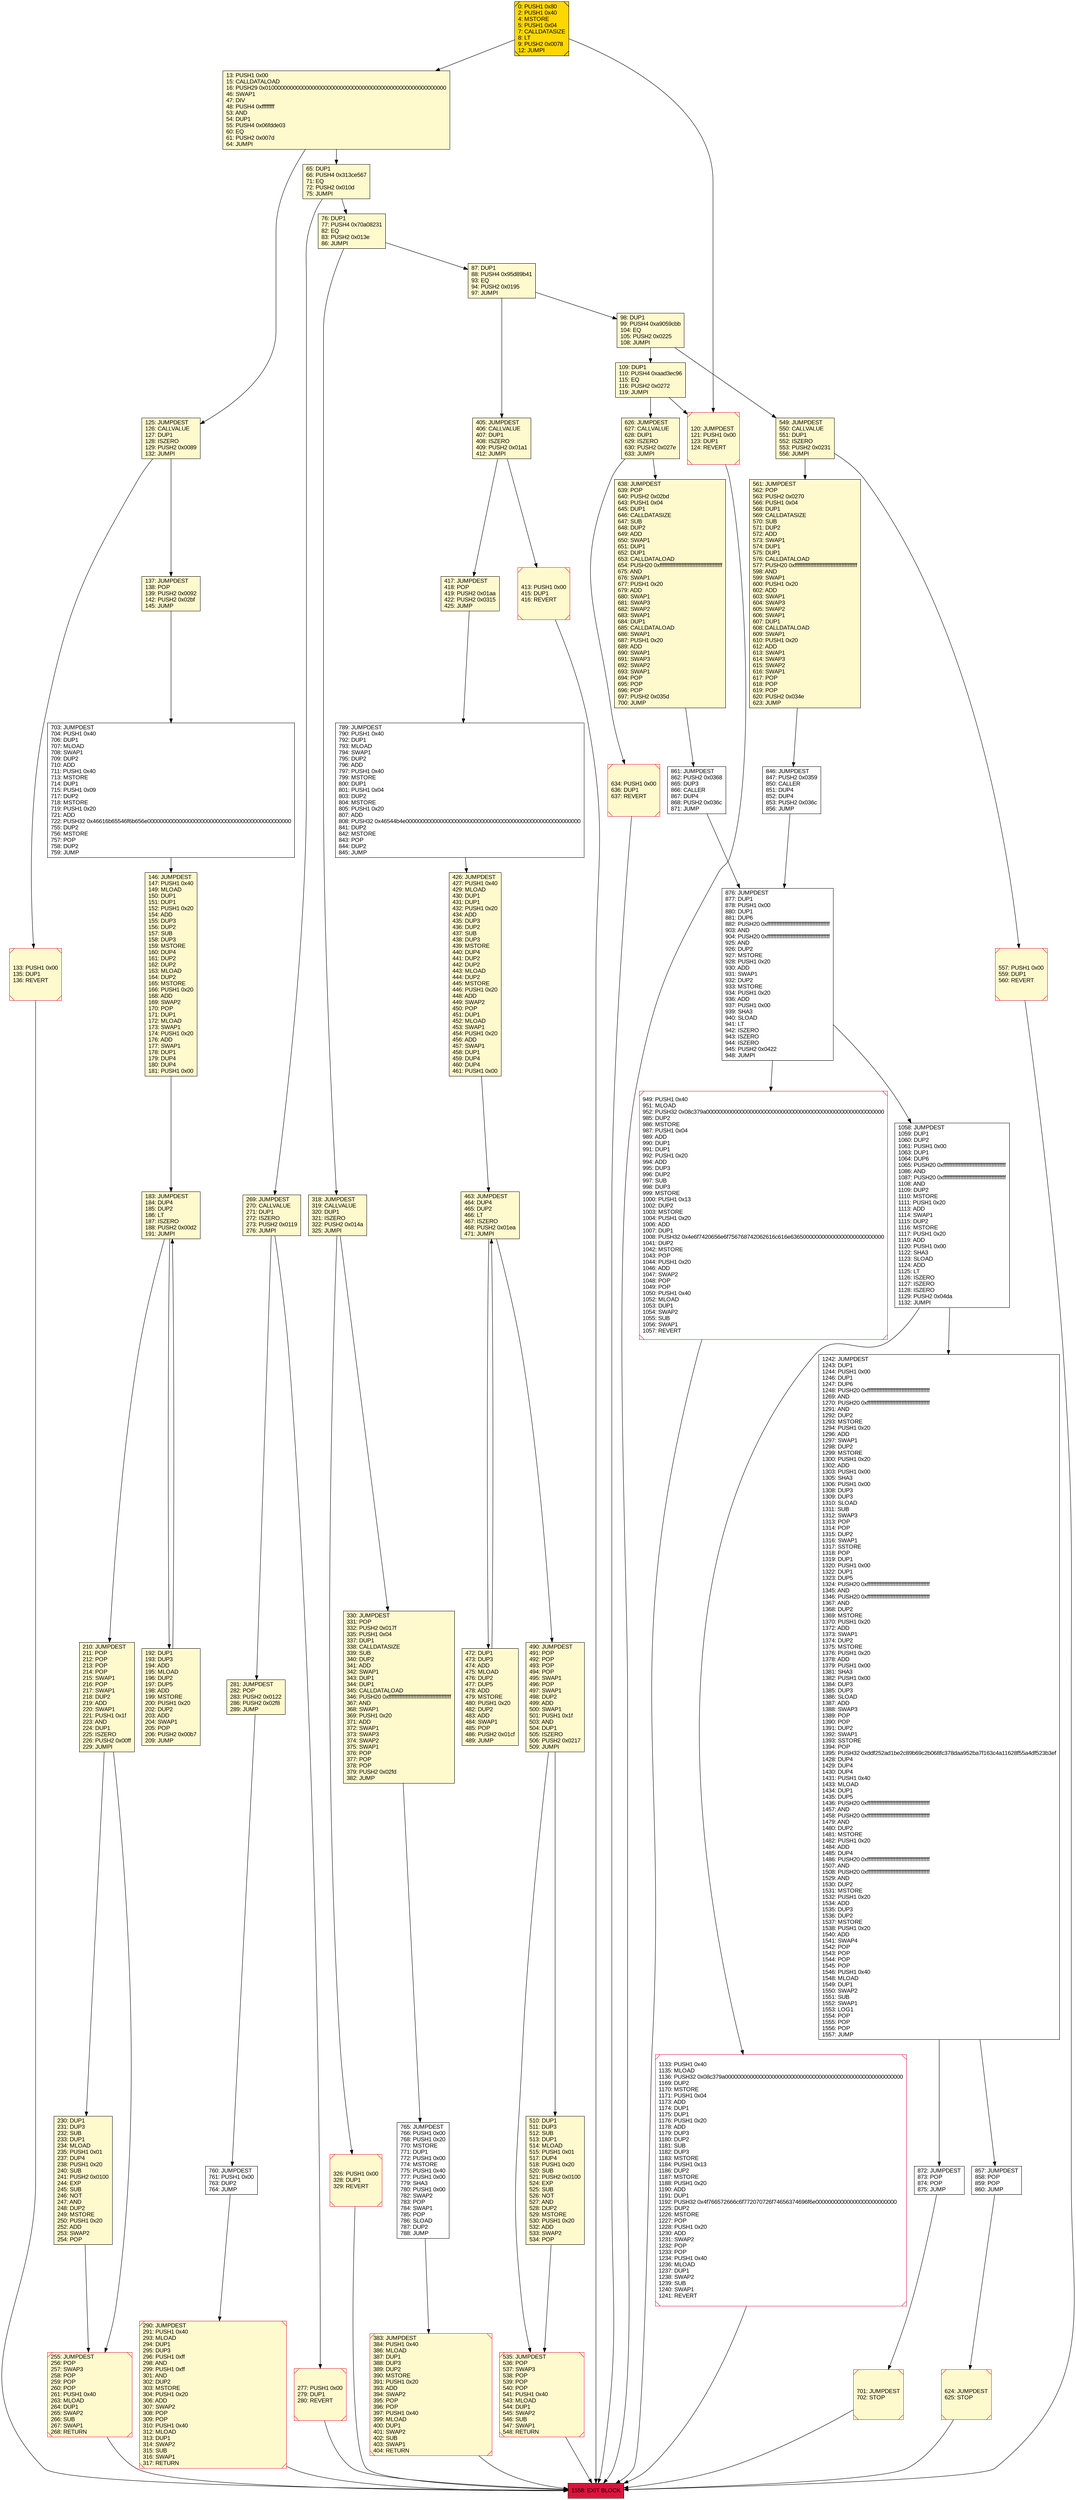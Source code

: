 digraph G {
bgcolor=transparent rankdir=UD;
node [shape=box style=filled color=black fillcolor=white fontname=arial fontcolor=black];
183 [label="183: JUMPDEST\l184: DUP4\l185: DUP2\l186: LT\l187: ISZERO\l188: PUSH2 0x00d2\l191: JUMPI\l" fillcolor=lemonchiffon ];
703 [label="703: JUMPDEST\l704: PUSH1 0x40\l706: DUP1\l707: MLOAD\l708: SWAP1\l709: DUP2\l710: ADD\l711: PUSH1 0x40\l713: MSTORE\l714: DUP1\l715: PUSH1 0x09\l717: DUP2\l718: MSTORE\l719: PUSH1 0x20\l721: ADD\l722: PUSH32 0x46616b65546f6b656e0000000000000000000000000000000000000000000000\l755: DUP2\l756: MSTORE\l757: POP\l758: DUP2\l759: JUMP\l" ];
417 [label="417: JUMPDEST\l418: POP\l419: PUSH2 0x01aa\l422: PUSH2 0x0315\l425: JUMP\l" fillcolor=lemonchiffon ];
789 [label="789: JUMPDEST\l790: PUSH1 0x40\l792: DUP1\l793: MLOAD\l794: SWAP1\l795: DUP2\l796: ADD\l797: PUSH1 0x40\l799: MSTORE\l800: DUP1\l801: PUSH1 0x04\l803: DUP2\l804: MSTORE\l805: PUSH1 0x20\l807: ADD\l808: PUSH32 0x46544b4e00000000000000000000000000000000000000000000000000000000\l841: DUP2\l842: MSTORE\l843: POP\l844: DUP2\l845: JUMP\l" ];
330 [label="330: JUMPDEST\l331: POP\l332: PUSH2 0x017f\l335: PUSH1 0x04\l337: DUP1\l338: CALLDATASIZE\l339: SUB\l340: DUP2\l341: ADD\l342: SWAP1\l343: DUP1\l344: DUP1\l345: CALLDATALOAD\l346: PUSH20 0xffffffffffffffffffffffffffffffffffffffff\l367: AND\l368: SWAP1\l369: PUSH1 0x20\l371: ADD\l372: SWAP1\l373: SWAP3\l374: SWAP2\l375: SWAP1\l376: POP\l377: POP\l378: POP\l379: PUSH2 0x02fd\l382: JUMP\l" fillcolor=lemonchiffon ];
109 [label="109: DUP1\l110: PUSH4 0xaad3ec96\l115: EQ\l116: PUSH2 0x0272\l119: JUMPI\l" fillcolor=lemonchiffon ];
626 [label="626: JUMPDEST\l627: CALLVALUE\l628: DUP1\l629: ISZERO\l630: PUSH2 0x027e\l633: JUMPI\l" fillcolor=lemonchiffon ];
210 [label="210: JUMPDEST\l211: POP\l212: POP\l213: POP\l214: POP\l215: SWAP1\l216: POP\l217: SWAP1\l218: DUP2\l219: ADD\l220: SWAP1\l221: PUSH1 0x1f\l223: AND\l224: DUP1\l225: ISZERO\l226: PUSH2 0x00ff\l229: JUMPI\l" fillcolor=lemonchiffon ];
557 [label="557: PUSH1 0x00\l559: DUP1\l560: REVERT\l" fillcolor=lemonchiffon shape=Msquare color=crimson ];
535 [label="535: JUMPDEST\l536: POP\l537: SWAP3\l538: POP\l539: POP\l540: POP\l541: PUSH1 0x40\l543: MLOAD\l544: DUP1\l545: SWAP2\l546: SUB\l547: SWAP1\l548: RETURN\l" fillcolor=lemonchiffon shape=Msquare color=crimson ];
318 [label="318: JUMPDEST\l319: CALLVALUE\l320: DUP1\l321: ISZERO\l322: PUSH2 0x014a\l325: JUMPI\l" fillcolor=lemonchiffon ];
1133 [label="1133: PUSH1 0x40\l1135: MLOAD\l1136: PUSH32 0x08c379a000000000000000000000000000000000000000000000000000000000\l1169: DUP2\l1170: MSTORE\l1171: PUSH1 0x04\l1173: ADD\l1174: DUP1\l1175: DUP1\l1176: PUSH1 0x20\l1178: ADD\l1179: DUP3\l1180: DUP2\l1181: SUB\l1182: DUP3\l1183: MSTORE\l1184: PUSH1 0x13\l1186: DUP2\l1187: MSTORE\l1188: PUSH1 0x20\l1190: ADD\l1191: DUP1\l1192: PUSH32 0x4f766572666c6f772070726f74656374696f6e00000000000000000000000000\l1225: DUP2\l1226: MSTORE\l1227: POP\l1228: PUSH1 0x20\l1230: ADD\l1231: SWAP2\l1232: POP\l1233: POP\l1234: PUSH1 0x40\l1236: MLOAD\l1237: DUP1\l1238: SWAP2\l1239: SUB\l1240: SWAP1\l1241: REVERT\l" shape=Msquare color=crimson ];
857 [label="857: JUMPDEST\l858: POP\l859: POP\l860: JUMP\l" ];
1558 [label="1558: EXIT BLOCK\l" fillcolor=crimson ];
290 [label="290: JUMPDEST\l291: PUSH1 0x40\l293: MLOAD\l294: DUP1\l295: DUP3\l296: PUSH1 0xff\l298: AND\l299: PUSH1 0xff\l301: AND\l302: DUP2\l303: MSTORE\l304: PUSH1 0x20\l306: ADD\l307: SWAP2\l308: POP\l309: POP\l310: PUSH1 0x40\l312: MLOAD\l313: DUP1\l314: SWAP2\l315: SUB\l316: SWAP1\l317: RETURN\l" fillcolor=lemonchiffon shape=Msquare color=crimson ];
846 [label="846: JUMPDEST\l847: PUSH2 0x0359\l850: CALLER\l851: DUP4\l852: DUP4\l853: PUSH2 0x036c\l856: JUMP\l" ];
463 [label="463: JUMPDEST\l464: DUP4\l465: DUP2\l466: LT\l467: ISZERO\l468: PUSH2 0x01ea\l471: JUMPI\l" fillcolor=lemonchiffon ];
426 [label="426: JUMPDEST\l427: PUSH1 0x40\l429: MLOAD\l430: DUP1\l431: DUP1\l432: PUSH1 0x20\l434: ADD\l435: DUP3\l436: DUP2\l437: SUB\l438: DUP3\l439: MSTORE\l440: DUP4\l441: DUP2\l442: DUP2\l443: MLOAD\l444: DUP2\l445: MSTORE\l446: PUSH1 0x20\l448: ADD\l449: SWAP2\l450: POP\l451: DUP1\l452: MLOAD\l453: SWAP1\l454: PUSH1 0x20\l456: ADD\l457: SWAP1\l458: DUP1\l459: DUP4\l460: DUP4\l461: PUSH1 0x00\l" fillcolor=lemonchiffon ];
760 [label="760: JUMPDEST\l761: PUSH1 0x00\l763: DUP2\l764: JUMP\l" ];
146 [label="146: JUMPDEST\l147: PUSH1 0x40\l149: MLOAD\l150: DUP1\l151: DUP1\l152: PUSH1 0x20\l154: ADD\l155: DUP3\l156: DUP2\l157: SUB\l158: DUP3\l159: MSTORE\l160: DUP4\l161: DUP2\l162: DUP2\l163: MLOAD\l164: DUP2\l165: MSTORE\l166: PUSH1 0x20\l168: ADD\l169: SWAP2\l170: POP\l171: DUP1\l172: MLOAD\l173: SWAP1\l174: PUSH1 0x20\l176: ADD\l177: SWAP1\l178: DUP1\l179: DUP4\l180: DUP4\l181: PUSH1 0x00\l" fillcolor=lemonchiffon ];
561 [label="561: JUMPDEST\l562: POP\l563: PUSH2 0x0270\l566: PUSH1 0x04\l568: DUP1\l569: CALLDATASIZE\l570: SUB\l571: DUP2\l572: ADD\l573: SWAP1\l574: DUP1\l575: DUP1\l576: CALLDATALOAD\l577: PUSH20 0xffffffffffffffffffffffffffffffffffffffff\l598: AND\l599: SWAP1\l600: PUSH1 0x20\l602: ADD\l603: SWAP1\l604: SWAP3\l605: SWAP2\l606: SWAP1\l607: DUP1\l608: CALLDATALOAD\l609: SWAP1\l610: PUSH1 0x20\l612: ADD\l613: SWAP1\l614: SWAP3\l615: SWAP2\l616: SWAP1\l617: POP\l618: POP\l619: POP\l620: PUSH2 0x034e\l623: JUMP\l" fillcolor=lemonchiffon ];
638 [label="638: JUMPDEST\l639: POP\l640: PUSH2 0x02bd\l643: PUSH1 0x04\l645: DUP1\l646: CALLDATASIZE\l647: SUB\l648: DUP2\l649: ADD\l650: SWAP1\l651: DUP1\l652: DUP1\l653: CALLDATALOAD\l654: PUSH20 0xffffffffffffffffffffffffffffffffffffffff\l675: AND\l676: SWAP1\l677: PUSH1 0x20\l679: ADD\l680: SWAP1\l681: SWAP3\l682: SWAP2\l683: SWAP1\l684: DUP1\l685: CALLDATALOAD\l686: SWAP1\l687: PUSH1 0x20\l689: ADD\l690: SWAP1\l691: SWAP3\l692: SWAP2\l693: SWAP1\l694: POP\l695: POP\l696: POP\l697: PUSH2 0x035d\l700: JUMP\l" fillcolor=lemonchiffon ];
872 [label="872: JUMPDEST\l873: POP\l874: POP\l875: JUMP\l" ];
133 [label="133: PUSH1 0x00\l135: DUP1\l136: REVERT\l" fillcolor=lemonchiffon shape=Msquare color=crimson ];
98 [label="98: DUP1\l99: PUSH4 0xa9059cbb\l104: EQ\l105: PUSH2 0x0225\l108: JUMPI\l" fillcolor=lemonchiffon ];
765 [label="765: JUMPDEST\l766: PUSH1 0x00\l768: PUSH1 0x20\l770: MSTORE\l771: DUP1\l772: PUSH1 0x00\l774: MSTORE\l775: PUSH1 0x40\l777: PUSH1 0x00\l779: SHA3\l780: PUSH1 0x00\l782: SWAP2\l783: POP\l784: SWAP1\l785: POP\l786: SLOAD\l787: DUP2\l788: JUMP\l" ];
701 [label="701: JUMPDEST\l702: STOP\l" fillcolor=lemonchiffon shape=Msquare color=crimson ];
281 [label="281: JUMPDEST\l282: POP\l283: PUSH2 0x0122\l286: PUSH2 0x02f8\l289: JUMP\l" fillcolor=lemonchiffon ];
277 [label="277: PUSH1 0x00\l279: DUP1\l280: REVERT\l" fillcolor=lemonchiffon shape=Msquare color=crimson ];
125 [label="125: JUMPDEST\l126: CALLVALUE\l127: DUP1\l128: ISZERO\l129: PUSH2 0x0089\l132: JUMPI\l" fillcolor=lemonchiffon ];
0 [label="0: PUSH1 0x80\l2: PUSH1 0x40\l4: MSTORE\l5: PUSH1 0x04\l7: CALLDATASIZE\l8: LT\l9: PUSH2 0x0078\l12: JUMPI\l" fillcolor=lemonchiffon shape=Msquare fillcolor=gold ];
13 [label="13: PUSH1 0x00\l15: CALLDATALOAD\l16: PUSH29 0x0100000000000000000000000000000000000000000000000000000000\l46: SWAP1\l47: DIV\l48: PUSH4 0xffffffff\l53: AND\l54: DUP1\l55: PUSH4 0x06fdde03\l60: EQ\l61: PUSH2 0x007d\l64: JUMPI\l" fillcolor=lemonchiffon ];
413 [label="413: PUSH1 0x00\l415: DUP1\l416: REVERT\l" fillcolor=lemonchiffon shape=Msquare color=crimson ];
405 [label="405: JUMPDEST\l406: CALLVALUE\l407: DUP1\l408: ISZERO\l409: PUSH2 0x01a1\l412: JUMPI\l" fillcolor=lemonchiffon ];
876 [label="876: JUMPDEST\l877: DUP1\l878: PUSH1 0x00\l880: DUP1\l881: DUP6\l882: PUSH20 0xffffffffffffffffffffffffffffffffffffffff\l903: AND\l904: PUSH20 0xffffffffffffffffffffffffffffffffffffffff\l925: AND\l926: DUP2\l927: MSTORE\l928: PUSH1 0x20\l930: ADD\l931: SWAP1\l932: DUP2\l933: MSTORE\l934: PUSH1 0x20\l936: ADD\l937: PUSH1 0x00\l939: SHA3\l940: SLOAD\l941: LT\l942: ISZERO\l943: ISZERO\l944: ISZERO\l945: PUSH2 0x0422\l948: JUMPI\l" ];
383 [label="383: JUMPDEST\l384: PUSH1 0x40\l386: MLOAD\l387: DUP1\l388: DUP3\l389: DUP2\l390: MSTORE\l391: PUSH1 0x20\l393: ADD\l394: SWAP2\l395: POP\l396: POP\l397: PUSH1 0x40\l399: MLOAD\l400: DUP1\l401: SWAP2\l402: SUB\l403: SWAP1\l404: RETURN\l" fillcolor=lemonchiffon shape=Msquare color=crimson ];
192 [label="192: DUP1\l193: DUP3\l194: ADD\l195: MLOAD\l196: DUP2\l197: DUP5\l198: ADD\l199: MSTORE\l200: PUSH1 0x20\l202: DUP2\l203: ADD\l204: SWAP1\l205: POP\l206: PUSH2 0x00b7\l209: JUMP\l" fillcolor=lemonchiffon ];
949 [label="949: PUSH1 0x40\l951: MLOAD\l952: PUSH32 0x08c379a000000000000000000000000000000000000000000000000000000000\l985: DUP2\l986: MSTORE\l987: PUSH1 0x04\l989: ADD\l990: DUP1\l991: DUP1\l992: PUSH1 0x20\l994: ADD\l995: DUP3\l996: DUP2\l997: SUB\l998: DUP3\l999: MSTORE\l1000: PUSH1 0x13\l1002: DUP2\l1003: MSTORE\l1004: PUSH1 0x20\l1006: ADD\l1007: DUP1\l1008: PUSH32 0x4e6f7420656e6f756768742062616c616e636500000000000000000000000000\l1041: DUP2\l1042: MSTORE\l1043: POP\l1044: PUSH1 0x20\l1046: ADD\l1047: SWAP2\l1048: POP\l1049: POP\l1050: PUSH1 0x40\l1052: MLOAD\l1053: DUP1\l1054: SWAP2\l1055: SUB\l1056: SWAP1\l1057: REVERT\l" shape=Msquare color=crimson ];
87 [label="87: DUP1\l88: PUSH4 0x95d89b41\l93: EQ\l94: PUSH2 0x0195\l97: JUMPI\l" fillcolor=lemonchiffon ];
634 [label="634: PUSH1 0x00\l636: DUP1\l637: REVERT\l" fillcolor=lemonchiffon shape=Msquare color=crimson ];
490 [label="490: JUMPDEST\l491: POP\l492: POP\l493: POP\l494: POP\l495: SWAP1\l496: POP\l497: SWAP1\l498: DUP2\l499: ADD\l500: SWAP1\l501: PUSH1 0x1f\l503: AND\l504: DUP1\l505: ISZERO\l506: PUSH2 0x0217\l509: JUMPI\l" fillcolor=lemonchiffon ];
624 [label="624: JUMPDEST\l625: STOP\l" fillcolor=lemonchiffon shape=Msquare color=crimson ];
861 [label="861: JUMPDEST\l862: PUSH2 0x0368\l865: DUP3\l866: CALLER\l867: DUP4\l868: PUSH2 0x036c\l871: JUMP\l" ];
1058 [label="1058: JUMPDEST\l1059: DUP1\l1060: DUP2\l1061: PUSH1 0x00\l1063: DUP1\l1064: DUP6\l1065: PUSH20 0xffffffffffffffffffffffffffffffffffffffff\l1086: AND\l1087: PUSH20 0xffffffffffffffffffffffffffffffffffffffff\l1108: AND\l1109: DUP2\l1110: MSTORE\l1111: PUSH1 0x20\l1113: ADD\l1114: SWAP1\l1115: DUP2\l1116: MSTORE\l1117: PUSH1 0x20\l1119: ADD\l1120: PUSH1 0x00\l1122: SHA3\l1123: SLOAD\l1124: ADD\l1125: LT\l1126: ISZERO\l1127: ISZERO\l1128: ISZERO\l1129: PUSH2 0x04da\l1132: JUMPI\l" ];
269 [label="269: JUMPDEST\l270: CALLVALUE\l271: DUP1\l272: ISZERO\l273: PUSH2 0x0119\l276: JUMPI\l" fillcolor=lemonchiffon ];
549 [label="549: JUMPDEST\l550: CALLVALUE\l551: DUP1\l552: ISZERO\l553: PUSH2 0x0231\l556: JUMPI\l" fillcolor=lemonchiffon ];
1242 [label="1242: JUMPDEST\l1243: DUP1\l1244: PUSH1 0x00\l1246: DUP1\l1247: DUP6\l1248: PUSH20 0xffffffffffffffffffffffffffffffffffffffff\l1269: AND\l1270: PUSH20 0xffffffffffffffffffffffffffffffffffffffff\l1291: AND\l1292: DUP2\l1293: MSTORE\l1294: PUSH1 0x20\l1296: ADD\l1297: SWAP1\l1298: DUP2\l1299: MSTORE\l1300: PUSH1 0x20\l1302: ADD\l1303: PUSH1 0x00\l1305: SHA3\l1306: PUSH1 0x00\l1308: DUP3\l1309: DUP3\l1310: SLOAD\l1311: SUB\l1312: SWAP3\l1313: POP\l1314: POP\l1315: DUP2\l1316: SWAP1\l1317: SSTORE\l1318: POP\l1319: DUP1\l1320: PUSH1 0x00\l1322: DUP1\l1323: DUP5\l1324: PUSH20 0xffffffffffffffffffffffffffffffffffffffff\l1345: AND\l1346: PUSH20 0xffffffffffffffffffffffffffffffffffffffff\l1367: AND\l1368: DUP2\l1369: MSTORE\l1370: PUSH1 0x20\l1372: ADD\l1373: SWAP1\l1374: DUP2\l1375: MSTORE\l1376: PUSH1 0x20\l1378: ADD\l1379: PUSH1 0x00\l1381: SHA3\l1382: PUSH1 0x00\l1384: DUP3\l1385: DUP3\l1386: SLOAD\l1387: ADD\l1388: SWAP3\l1389: POP\l1390: POP\l1391: DUP2\l1392: SWAP1\l1393: SSTORE\l1394: POP\l1395: PUSH32 0xddf252ad1be2c89b69c2b068fc378daa952ba7f163c4a11628f55a4df523b3ef\l1428: DUP4\l1429: DUP4\l1430: DUP4\l1431: PUSH1 0x40\l1433: MLOAD\l1434: DUP1\l1435: DUP5\l1436: PUSH20 0xffffffffffffffffffffffffffffffffffffffff\l1457: AND\l1458: PUSH20 0xffffffffffffffffffffffffffffffffffffffff\l1479: AND\l1480: DUP2\l1481: MSTORE\l1482: PUSH1 0x20\l1484: ADD\l1485: DUP4\l1486: PUSH20 0xffffffffffffffffffffffffffffffffffffffff\l1507: AND\l1508: PUSH20 0xffffffffffffffffffffffffffffffffffffffff\l1529: AND\l1530: DUP2\l1531: MSTORE\l1532: PUSH1 0x20\l1534: ADD\l1535: DUP3\l1536: DUP2\l1537: MSTORE\l1538: PUSH1 0x20\l1540: ADD\l1541: SWAP4\l1542: POP\l1543: POP\l1544: POP\l1545: POP\l1546: PUSH1 0x40\l1548: MLOAD\l1549: DUP1\l1550: SWAP2\l1551: SUB\l1552: SWAP1\l1553: LOG1\l1554: POP\l1555: POP\l1556: POP\l1557: JUMP\l" ];
255 [label="255: JUMPDEST\l256: POP\l257: SWAP3\l258: POP\l259: POP\l260: POP\l261: PUSH1 0x40\l263: MLOAD\l264: DUP1\l265: SWAP2\l266: SUB\l267: SWAP1\l268: RETURN\l" fillcolor=lemonchiffon shape=Msquare color=crimson ];
326 [label="326: PUSH1 0x00\l328: DUP1\l329: REVERT\l" fillcolor=lemonchiffon shape=Msquare color=crimson ];
137 [label="137: JUMPDEST\l138: POP\l139: PUSH2 0x0092\l142: PUSH2 0x02bf\l145: JUMP\l" fillcolor=lemonchiffon ];
472 [label="472: DUP1\l473: DUP3\l474: ADD\l475: MLOAD\l476: DUP2\l477: DUP5\l478: ADD\l479: MSTORE\l480: PUSH1 0x20\l482: DUP2\l483: ADD\l484: SWAP1\l485: POP\l486: PUSH2 0x01cf\l489: JUMP\l" fillcolor=lemonchiffon ];
230 [label="230: DUP1\l231: DUP3\l232: SUB\l233: DUP1\l234: MLOAD\l235: PUSH1 0x01\l237: DUP4\l238: PUSH1 0x20\l240: SUB\l241: PUSH2 0x0100\l244: EXP\l245: SUB\l246: NOT\l247: AND\l248: DUP2\l249: MSTORE\l250: PUSH1 0x20\l252: ADD\l253: SWAP2\l254: POP\l" fillcolor=lemonchiffon ];
510 [label="510: DUP1\l511: DUP3\l512: SUB\l513: DUP1\l514: MLOAD\l515: PUSH1 0x01\l517: DUP4\l518: PUSH1 0x20\l520: SUB\l521: PUSH2 0x0100\l524: EXP\l525: SUB\l526: NOT\l527: AND\l528: DUP2\l529: MSTORE\l530: PUSH1 0x20\l532: ADD\l533: SWAP2\l534: POP\l" fillcolor=lemonchiffon ];
76 [label="76: DUP1\l77: PUSH4 0x70a08231\l82: EQ\l83: PUSH2 0x013e\l86: JUMPI\l" fillcolor=lemonchiffon ];
65 [label="65: DUP1\l66: PUSH4 0x313ce567\l71: EQ\l72: PUSH2 0x010d\l75: JUMPI\l" fillcolor=lemonchiffon ];
120 [label="120: JUMPDEST\l121: PUSH1 0x00\l123: DUP1\l124: REVERT\l" fillcolor=lemonchiffon shape=Msquare color=crimson ];
417 -> 789;
0 -> 13;
290 -> 1558;
1058 -> 1242;
13 -> 125;
426 -> 463;
65 -> 76;
109 -> 626;
1133 -> 1558;
230 -> 255;
872 -> 701;
183 -> 210;
281 -> 760;
876 -> 949;
490 -> 510;
789 -> 426;
65 -> 269;
87 -> 405;
318 -> 330;
535 -> 1558;
557 -> 1558;
125 -> 133;
703 -> 146;
277 -> 1558;
861 -> 876;
876 -> 1058;
76 -> 87;
146 -> 183;
413 -> 1558;
330 -> 765;
98 -> 109;
626 -> 638;
133 -> 1558;
760 -> 290;
561 -> 846;
701 -> 1558;
949 -> 1558;
405 -> 417;
98 -> 549;
1242 -> 872;
0 -> 120;
13 -> 65;
549 -> 561;
638 -> 861;
269 -> 281;
634 -> 1558;
125 -> 137;
269 -> 277;
183 -> 192;
192 -> 183;
626 -> 634;
383 -> 1558;
846 -> 876;
210 -> 230;
76 -> 318;
549 -> 557;
765 -> 383;
120 -> 1558;
137 -> 703;
210 -> 255;
490 -> 535;
255 -> 1558;
326 -> 1558;
463 -> 472;
472 -> 463;
624 -> 1558;
109 -> 120;
1058 -> 1133;
318 -> 326;
857 -> 624;
1242 -> 857;
463 -> 490;
510 -> 535;
87 -> 98;
405 -> 413;
}
